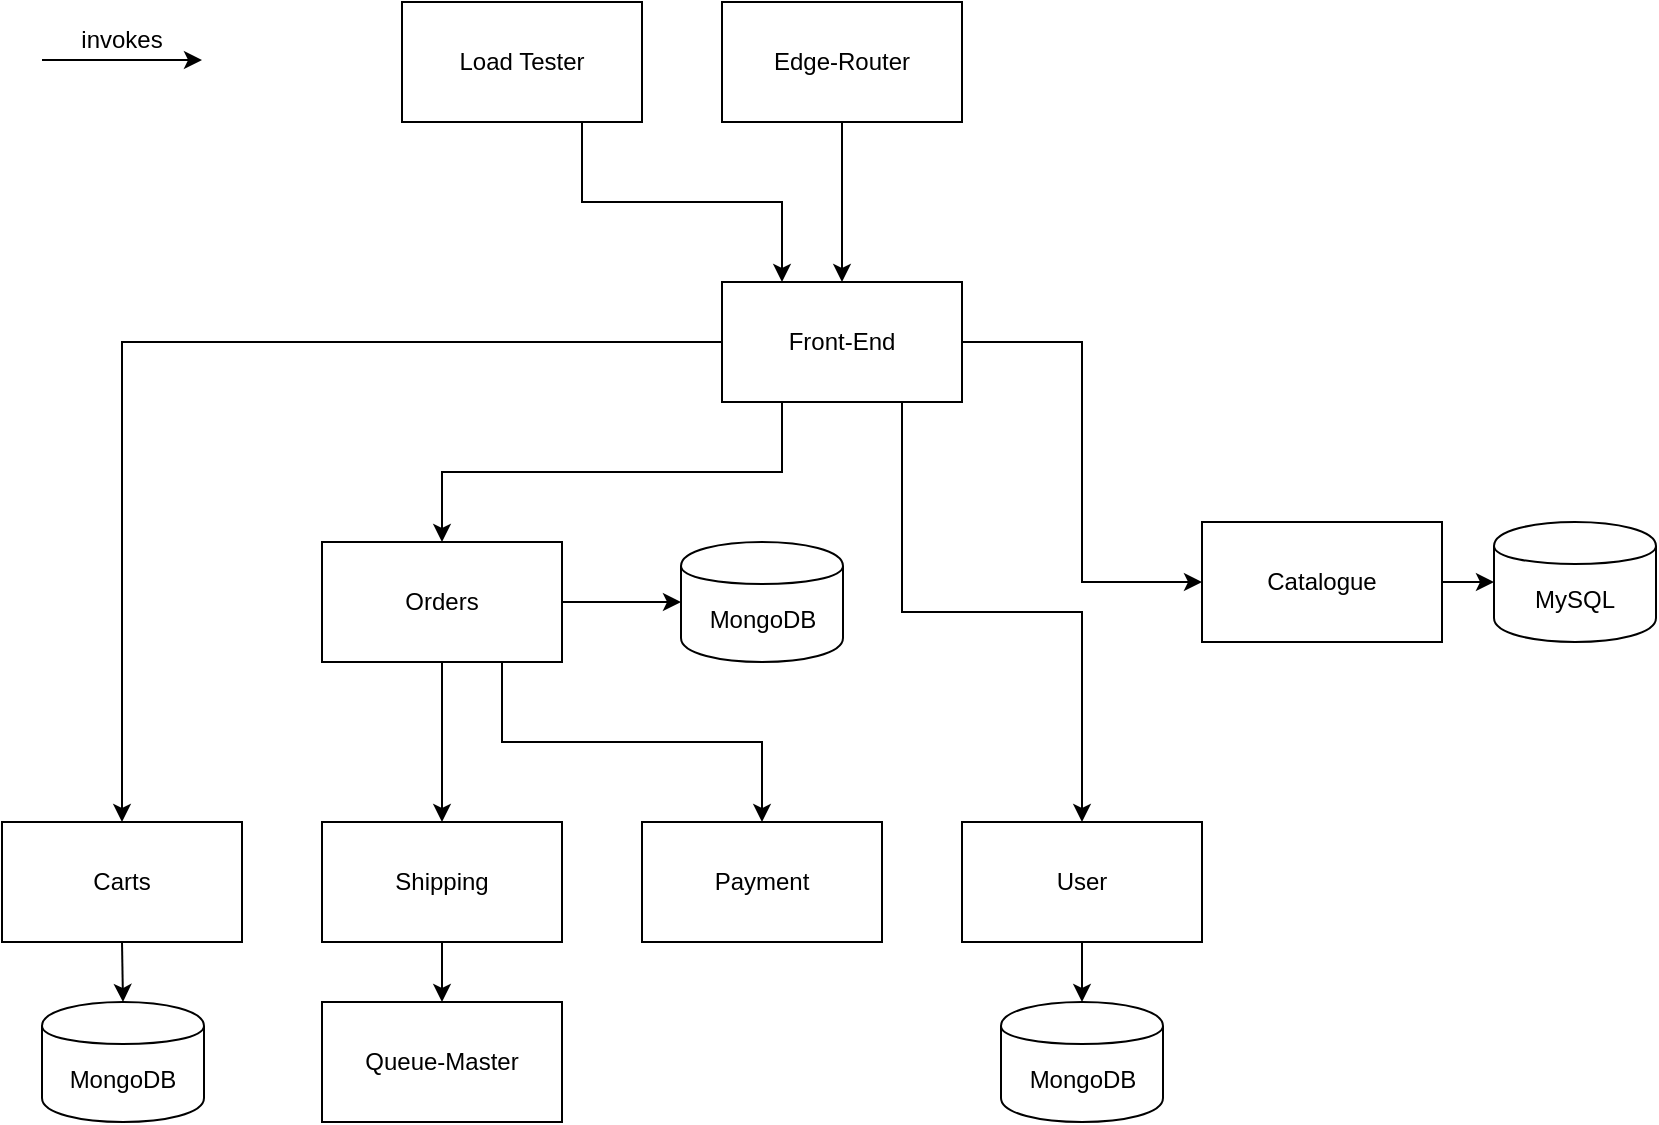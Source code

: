 <mxfile version="10.5.9"><diagram id="VMdgE109jM7jCyp87XTS" name="Page-1"><mxGraphModel dx="1332" dy="833" grid="1" gridSize="10" guides="1" tooltips="1" connect="1" arrows="1" fold="1" page="1" pageScale="1" pageWidth="827" pageHeight="1169" math="0" shadow="0"><root><mxCell id="0"/><mxCell id="1" parent="0"/><mxCell id="FAD5A-kXCMPmCx3XPWDP-15" style="edgeStyle=orthogonalEdgeStyle;rounded=0;orthogonalLoop=1;jettySize=auto;html=1;exitX=0.25;exitY=1;exitDx=0;exitDy=0;entryX=0.5;entryY=0;entryDx=0;entryDy=0;" parent="1" source="FAD5A-kXCMPmCx3XPWDP-1" target="FAD5A-kXCMPmCx3XPWDP-3" edge="1"><mxGeometry relative="1" as="geometry"/></mxCell><mxCell id="FAD5A-kXCMPmCx3XPWDP-16" style="edgeStyle=orthogonalEdgeStyle;rounded=0;orthogonalLoop=1;jettySize=auto;html=1;exitX=1;exitY=0.5;exitDx=0;exitDy=0;entryX=0;entryY=0.5;entryDx=0;entryDy=0;" parent="1" source="FAD5A-kXCMPmCx3XPWDP-1" target="FAD5A-kXCMPmCx3XPWDP-2" edge="1"><mxGeometry relative="1" as="geometry"/></mxCell><mxCell id="YrtB78rmvMsg3aMeWhOy-5" style="edgeStyle=orthogonalEdgeStyle;rounded=0;orthogonalLoop=1;jettySize=auto;html=1;exitX=0;exitY=0.5;exitDx=0;exitDy=0;entryX=0.5;entryY=0;entryDx=0;entryDy=0;" edge="1" parent="1" source="FAD5A-kXCMPmCx3XPWDP-1" target="FAD5A-kXCMPmCx3XPWDP-6"><mxGeometry relative="1" as="geometry"><Array as="points"><mxPoint x="100" y="230"/></Array></mxGeometry></mxCell><mxCell id="YrtB78rmvMsg3aMeWhOy-6" style="edgeStyle=orthogonalEdgeStyle;rounded=0;orthogonalLoop=1;jettySize=auto;html=1;exitX=0.75;exitY=1;exitDx=0;exitDy=0;entryX=0.5;entryY=0;entryDx=0;entryDy=0;" edge="1" parent="1" source="FAD5A-kXCMPmCx3XPWDP-1" target="FAD5A-kXCMPmCx3XPWDP-8"><mxGeometry relative="1" as="geometry"/></mxCell><mxCell id="FAD5A-kXCMPmCx3XPWDP-1" value="&lt;div&gt;Front-End&lt;/div&gt;" style="rounded=0;whiteSpace=wrap;html=1;" parent="1" vertex="1"><mxGeometry x="400" y="200" width="120" height="60" as="geometry"/></mxCell><mxCell id="FAD5A-kXCMPmCx3XPWDP-22" style="edgeStyle=orthogonalEdgeStyle;rounded=0;orthogonalLoop=1;jettySize=auto;html=1;exitX=1;exitY=0.5;exitDx=0;exitDy=0;entryX=0;entryY=0.5;entryDx=0;entryDy=0;" parent="1" source="FAD5A-kXCMPmCx3XPWDP-2" target="FAD5A-kXCMPmCx3XPWDP-21" edge="1"><mxGeometry relative="1" as="geometry"/></mxCell><mxCell id="FAD5A-kXCMPmCx3XPWDP-2" value="&lt;div&gt;Catalogue&lt;/div&gt;" style="rounded=0;whiteSpace=wrap;html=1;" parent="1" vertex="1"><mxGeometry x="640" y="320" width="120" height="60" as="geometry"/></mxCell><mxCell id="FAD5A-kXCMPmCx3XPWDP-17" style="edgeStyle=orthogonalEdgeStyle;rounded=0;orthogonalLoop=1;jettySize=auto;html=1;exitX=0.75;exitY=1;exitDx=0;exitDy=0;" parent="1" source="FAD5A-kXCMPmCx3XPWDP-3" target="FAD5A-kXCMPmCx3XPWDP-4" edge="1"><mxGeometry relative="1" as="geometry"/></mxCell><mxCell id="FAD5A-kXCMPmCx3XPWDP-18" style="edgeStyle=orthogonalEdgeStyle;rounded=0;orthogonalLoop=1;jettySize=auto;html=1;exitX=0.5;exitY=1;exitDx=0;exitDy=0;entryX=0.5;entryY=0;entryDx=0;entryDy=0;" parent="1" source="FAD5A-kXCMPmCx3XPWDP-3" target="FAD5A-kXCMPmCx3XPWDP-5" edge="1"><mxGeometry relative="1" as="geometry"/></mxCell><mxCell id="FAD5A-kXCMPmCx3XPWDP-26" style="edgeStyle=orthogonalEdgeStyle;rounded=0;orthogonalLoop=1;jettySize=auto;html=1;exitX=1;exitY=0.5;exitDx=0;exitDy=0;entryX=0;entryY=0.5;entryDx=0;entryDy=0;" parent="1" source="FAD5A-kXCMPmCx3XPWDP-3" target="FAD5A-kXCMPmCx3XPWDP-25" edge="1"><mxGeometry relative="1" as="geometry"/></mxCell><mxCell id="FAD5A-kXCMPmCx3XPWDP-3" value="&lt;div&gt;Orders&lt;/div&gt;" style="rounded=0;whiteSpace=wrap;html=1;" parent="1" vertex="1"><mxGeometry x="200" y="330" width="120" height="60" as="geometry"/></mxCell><mxCell id="FAD5A-kXCMPmCx3XPWDP-4" value="&lt;div&gt;Payment&lt;/div&gt;" style="rounded=0;whiteSpace=wrap;html=1;" parent="1" vertex="1"><mxGeometry x="360" y="470" width="120" height="60" as="geometry"/></mxCell><mxCell id="YrtB78rmvMsg3aMeWhOy-9" style="edgeStyle=orthogonalEdgeStyle;rounded=0;orthogonalLoop=1;jettySize=auto;html=1;exitX=0.5;exitY=1;exitDx=0;exitDy=0;entryX=0.5;entryY=0;entryDx=0;entryDy=0;" edge="1" parent="1" source="FAD5A-kXCMPmCx3XPWDP-5" target="YrtB78rmvMsg3aMeWhOy-8"><mxGeometry relative="1" as="geometry"/></mxCell><mxCell id="FAD5A-kXCMPmCx3XPWDP-5" value="Shipping" style="rounded=0;whiteSpace=wrap;html=1;" parent="1" vertex="1"><mxGeometry x="200" y="470" width="120" height="60" as="geometry"/></mxCell><mxCell id="FAD5A-kXCMPmCx3XPWDP-24" style="edgeStyle=orthogonalEdgeStyle;rounded=0;orthogonalLoop=1;jettySize=auto;html=1;exitX=0.5;exitY=1;exitDx=0;exitDy=0;entryX=0.5;entryY=0;entryDx=0;entryDy=0;" parent="1" source="FAD5A-kXCMPmCx3XPWDP-6" target="FAD5A-kXCMPmCx3XPWDP-23" edge="1"><mxGeometry relative="1" as="geometry"/></mxCell><mxCell id="FAD5A-kXCMPmCx3XPWDP-6" value="&lt;div&gt;Carts&lt;/div&gt;" style="rounded=0;whiteSpace=wrap;html=1;" parent="1" vertex="1"><mxGeometry x="40" y="470" width="120" height="60" as="geometry"/></mxCell><mxCell id="YrtB78rmvMsg3aMeWhOy-12" style="edgeStyle=orthogonalEdgeStyle;rounded=0;orthogonalLoop=1;jettySize=auto;html=1;exitX=0.5;exitY=1;exitDx=0;exitDy=0;entryX=0.5;entryY=0;entryDx=0;entryDy=0;" edge="1" parent="1" source="FAD5A-kXCMPmCx3XPWDP-8" target="YrtB78rmvMsg3aMeWhOy-11"><mxGeometry relative="1" as="geometry"/></mxCell><mxCell id="FAD5A-kXCMPmCx3XPWDP-8" value="User" style="rounded=0;whiteSpace=wrap;html=1;" parent="1" vertex="1"><mxGeometry x="520" y="470" width="120" height="60" as="geometry"/></mxCell><mxCell id="FAD5A-kXCMPmCx3XPWDP-14" style="edgeStyle=orthogonalEdgeStyle;rounded=0;orthogonalLoop=1;jettySize=auto;html=1;exitX=0.5;exitY=1;exitDx=0;exitDy=0;entryX=0.5;entryY=0;entryDx=0;entryDy=0;" parent="1" source="FAD5A-kXCMPmCx3XPWDP-9" target="FAD5A-kXCMPmCx3XPWDP-1" edge="1"><mxGeometry relative="1" as="geometry"/></mxCell><mxCell id="FAD5A-kXCMPmCx3XPWDP-9" value="Edge-Router" style="rounded=0;whiteSpace=wrap;html=1;" parent="1" vertex="1"><mxGeometry x="400" y="60" width="120" height="60" as="geometry"/></mxCell><mxCell id="FAD5A-kXCMPmCx3XPWDP-20" style="edgeStyle=orthogonalEdgeStyle;rounded=0;orthogonalLoop=1;jettySize=auto;html=1;exitX=0.75;exitY=1;exitDx=0;exitDy=0;entryX=0.25;entryY=0;entryDx=0;entryDy=0;" parent="1" source="FAD5A-kXCMPmCx3XPWDP-11" target="FAD5A-kXCMPmCx3XPWDP-1" edge="1"><mxGeometry relative="1" as="geometry"/></mxCell><mxCell id="FAD5A-kXCMPmCx3XPWDP-11" value="Load Tester" style="rounded=0;whiteSpace=wrap;html=1;" parent="1" vertex="1"><mxGeometry x="240" y="60" width="120" height="60" as="geometry"/></mxCell><mxCell id="FAD5A-kXCMPmCx3XPWDP-21" value="MySQL" style="shape=cylinder;whiteSpace=wrap;html=1;boundedLbl=1;backgroundOutline=1;" parent="1" vertex="1"><mxGeometry x="786" y="320" width="81" height="60" as="geometry"/></mxCell><mxCell id="FAD5A-kXCMPmCx3XPWDP-23" value="&lt;div&gt;MongoDB&lt;/div&gt;" style="shape=cylinder;whiteSpace=wrap;html=1;boundedLbl=1;backgroundOutline=1;" parent="1" vertex="1"><mxGeometry x="60" y="560" width="81" height="60" as="geometry"/></mxCell><mxCell id="FAD5A-kXCMPmCx3XPWDP-25" value="&lt;div&gt;MongoDB&lt;/div&gt;" style="shape=cylinder;whiteSpace=wrap;html=1;boundedLbl=1;backgroundOutline=1;" parent="1" vertex="1"><mxGeometry x="379.5" y="330" width="81" height="60" as="geometry"/></mxCell><mxCell id="YrtB78rmvMsg3aMeWhOy-1" value="" style="endArrow=classic;html=1;" edge="1" parent="1"><mxGeometry width="50" height="50" relative="1" as="geometry"><mxPoint x="60" y="89" as="sourcePoint"/><mxPoint x="140" y="89" as="targetPoint"/></mxGeometry></mxCell><mxCell id="YrtB78rmvMsg3aMeWhOy-2" value="&lt;div&gt;invokes&lt;/div&gt;" style="text;html=1;strokeColor=none;fillColor=none;align=center;verticalAlign=middle;whiteSpace=wrap;rounded=0;" vertex="1" parent="1"><mxGeometry x="80" y="69" width="40" height="20" as="geometry"/></mxCell><mxCell id="YrtB78rmvMsg3aMeWhOy-8" value="&lt;div&gt;Queue-Master&lt;/div&gt;" style="rounded=0;whiteSpace=wrap;html=1;" vertex="1" parent="1"><mxGeometry x="200" y="560" width="120" height="60" as="geometry"/></mxCell><mxCell id="YrtB78rmvMsg3aMeWhOy-11" value="&lt;div&gt;MongoDB&lt;/div&gt;" style="shape=cylinder;whiteSpace=wrap;html=1;boundedLbl=1;backgroundOutline=1;" vertex="1" parent="1"><mxGeometry x="539.5" y="560" width="81" height="60" as="geometry"/></mxCell></root></mxGraphModel></diagram></mxfile>